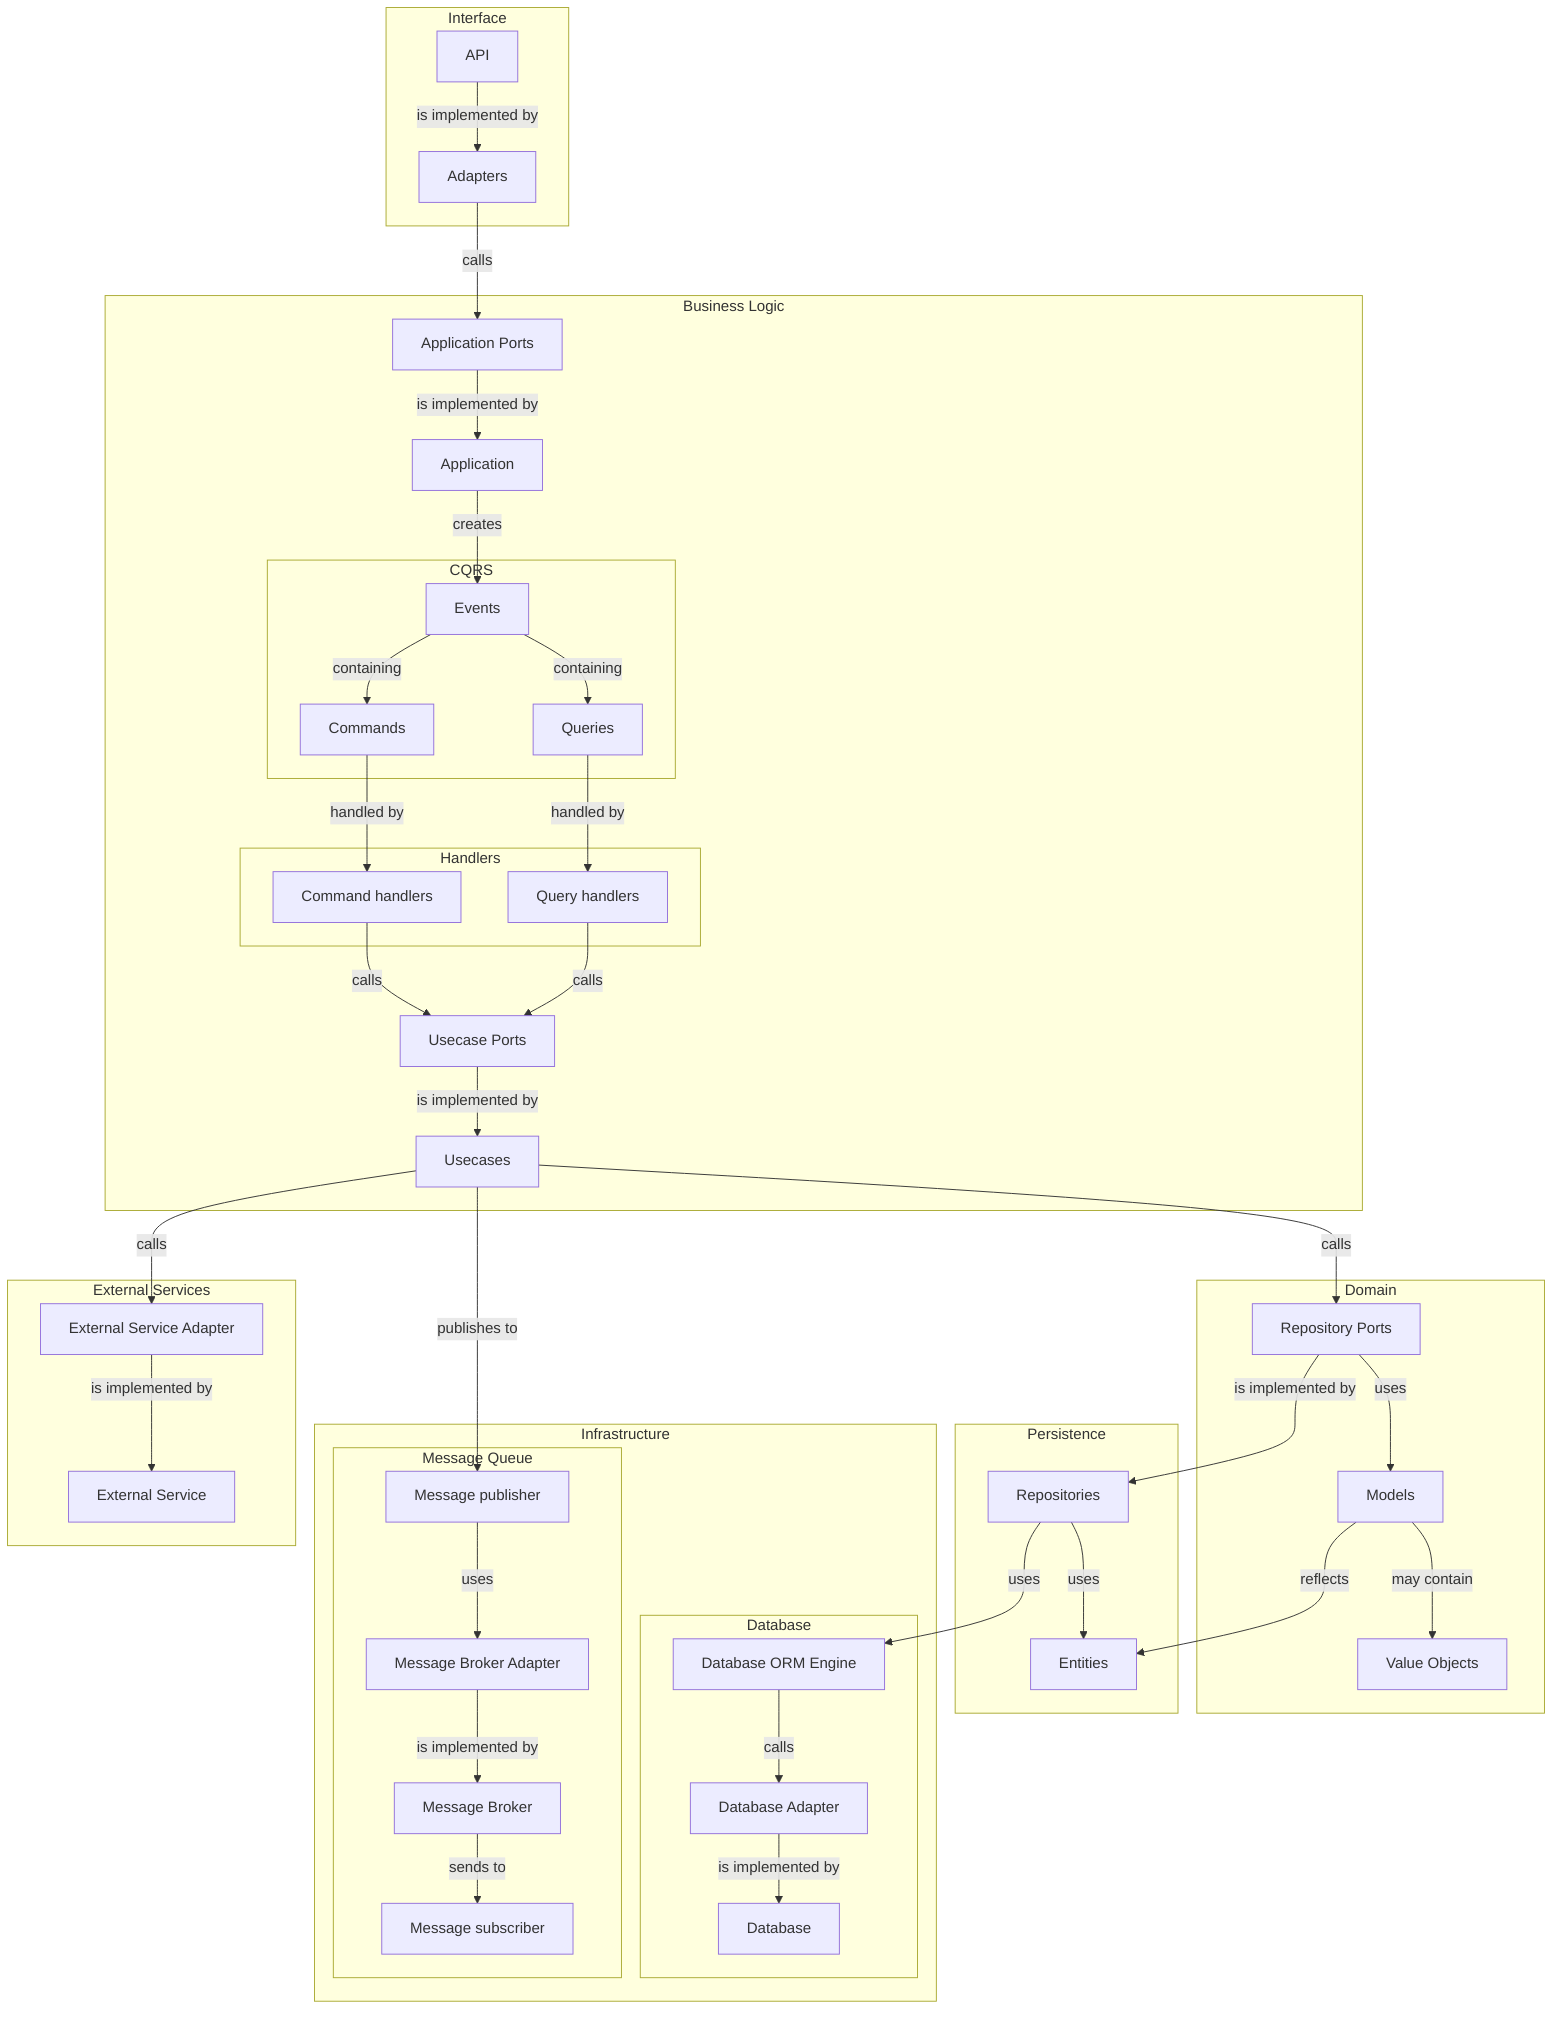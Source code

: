 graph TB
    subgraph Interface
        A[API]
        A1[Adapters]
        A-->|is implemented by|A1

    end
    subgraph Business Logic
        B[Application]
        A1-->|calls| C
        C[Application Ports]
        C-->|is implemented by|B
        B-->|creates|B3
        subgraph CQRS
            B1[Commands]
            B2[Queries]
            B3[Events]

            B3-->|containing|B1
            B3-->|containing|B2
        end
        subgraph Handlers
            B4[Command handlers]
            B1-->|handled by|B4
            B5[Query handlers]
            B2-->|handled by|B5
        end
        B4-->|calls|D1
        B5-->|calls|D1
        D[Usecases]
        D1[Usecase Ports]
        D1-->|is implemented by| D

    end
    subgraph Domain
        E[Models]
        E1[Value Objects]
        F[Repository Ports]
        D-->|calls|F
        F-->|uses|E
        E-->|may contain|E1
    end
    subgraph Persistence
        G[Repositories]
        F-->|is implemented by|G
        G-->|uses|H
        H[Entities]
        E-->|reflects|H
    end
    subgraph Infrastructure
        subgraph Database
            I[Database]
            I1[Database Adapter]
            I2-->|calls|I1
            I2[Database ORM Engine]
            I1-->|is implemented by|I
            G-->|uses|I2
        end
        subgraph Message Queue
            D-->|publishes to|K
            J[Message Broker]
            J1[Message Broker Adapter]
            J1-->|is implemented by|J
            K[Message publisher]
            K-->|uses|J1
            L[Message subscriber]
            J-->|sends to|L
        end
    end
    subgraph External Services
        M[External Service]
        M1[External Service Adapter]
        M1-->|is implemented by|M
        D-->|calls| M1
    end